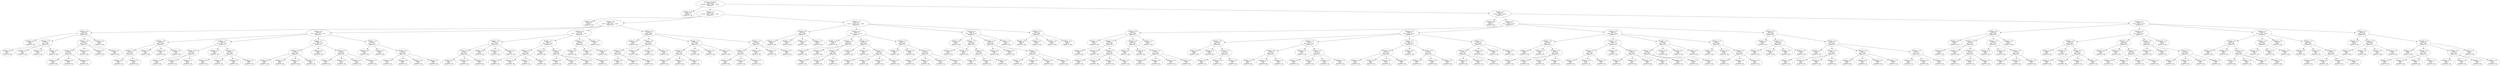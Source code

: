 digraph voting {
decisionDecisionNode67a5a19[label="Attribute: null=Infinity
Count: 1555
0.0:1084   3.0:62   2.0:63   1.0:346   
Expand On: 5"];decisionDecisionNode67a5a19 -> decisionDecisionNode4ab122a1;
decisionDecisionNode4ab122a1[label="Attribute: 5=0.0
Count: 513
0.0:513   
Expand On: null"];decisionDecisionNode67a5a19 -> decisionDecisionNode33589e56;
decisionDecisionNode33589e56[label="Attribute: 5=2.0
Count: 523
0.0:249   3.0:62   2.0:28   1.0:184   
Expand On: 3"];decisionDecisionNode33589e56 -> decisionDecisionNode7f033a6f;
decisionDecisionNode7f033a6f[label="Attribute: 3=0.0
Count: 179
0.0:179   
Expand On: null"];decisionDecisionNode33589e56 -> decisionDecisionNode2cf18e8e;
decisionDecisionNode2cf18e8e[label="Attribute: 3=2.0
Count: 172
0.0:39   3.0:34   2.0:11   1.0:88   
Expand On: 0"];decisionDecisionNode2cf18e8e -> decisionDecisionNode26c623af;
decisionDecisionNode26c623af[label="Attribute: 0=0.0
Count: 39
0.0:20   1.0:19   
Expand On: 1"];decisionDecisionNode26c623af -> decisionDecisionNode1a50ca0c;
decisionDecisionNode1a50ca0c[label="Attribute: 1=0.0
Count: 9
0.0:9   
Expand On: null"];decisionDecisionNode26c623af -> decisionDecisionNode2e00e753;
decisionDecisionNode2e00e753[label="Attribute: 1=3.0
Count: 9
0.0:1   1.0:8   
Expand On: 2"];decisionDecisionNode2e00e753 -> decisionDecisionNode3d5311bd;
decisionDecisionNode3d5311bd[label="Attribute: 2=0.0
Count: 1
0.0:1   
Expand On: null"];decisionDecisionNode2e00e753 -> decisionDecisionNode18b1aebf;
decisionDecisionNode18b1aebf[label="Attribute: 2=3.0
Count: 2
1.0:2   
Expand On: null"];decisionDecisionNode2e00e753 -> decisionDecisionNode39478a43;
decisionDecisionNode39478a43[label="Attribute: 2=2.0
Count: 3
1.0:3   
Expand On: null"];decisionDecisionNode2e00e753 -> decisionDecisionNode7c65216;
decisionDecisionNode7c65216[label="Attribute: 2=1.0
Count: 3
1.0:3   
Expand On: null"];decisionDecisionNode26c623af -> decisionDecisionNode6d372656;
decisionDecisionNode6d372656[label="Attribute: 1=2.0
Count: 12
0.0:1   1.0:11   
Expand On: 2"];decisionDecisionNode6d372656 -> decisionDecisionNode3fb6101e;
decisionDecisionNode3fb6101e[label="Attribute: 2=0.0
Count: 3
0.0:1   1.0:2   
Expand On: 4"];decisionDecisionNode3fb6101e -> decisionDecisionNode49dc423f;
decisionDecisionNode49dc423f[label="Attribute: 4=0.0
Count: 1
0.0:1   
Expand On: null"];decisionDecisionNode3fb6101e -> decisionDecisionNode1b815bfb;
decisionDecisionNode1b815bfb[label="Attribute: 4=2.0
Count: 1
1.0:1   
Expand On: null"];decisionDecisionNode3fb6101e -> decisionDecisionNode49bdc9d8;
decisionDecisionNode49bdc9d8[label="Attribute: 4=1.0
Count: 1
1.0:1   
Expand On: null"];decisionDecisionNode6d372656 -> decisionDecisionNode4b0ea9ba;
decisionDecisionNode4b0ea9ba[label="Attribute: 2=3.0
Count: 3
1.0:3   
Expand On: null"];decisionDecisionNode6d372656 -> decisionDecisionNode2fa918d5;
decisionDecisionNode2fa918d5[label="Attribute: 2=2.0
Count: 3
1.0:3   
Expand On: null"];decisionDecisionNode6d372656 -> decisionDecisionNode69d6065;
decisionDecisionNode69d6065[label="Attribute: 2=1.0
Count: 3
1.0:3   
Expand On: null"];decisionDecisionNode26c623af -> decisionDecisionNode46238a47;
decisionDecisionNode46238a47[label="Attribute: 1=1.0
Count: 9
0.0:9   
Expand On: null"];decisionDecisionNode2cf18e8e -> decisionDecisionNode474b5f4a;
decisionDecisionNode474b5f4a[label="Attribute: 0=3.0
Count: 45
0.0:3   3.0:21   2.0:7   1.0:14   
Expand On: 1"];decisionDecisionNode474b5f4a -> decisionDecisionNode255d17d7;
decisionDecisionNode255d17d7[label="Attribute: 1=0.0
Count: 11
0.0:1   1.0:10   
Expand On: 2"];decisionDecisionNode255d17d7 -> decisionDecisionNode2c8376b;
decisionDecisionNode2c8376b[label="Attribute: 2=0.0
Count: 2
0.0:1   1.0:1   
Expand On: 4"];decisionDecisionNode2c8376b -> decisionDecisionNode26ae533a;
decisionDecisionNode26ae533a[label="Attribute: 4=0.0
Count: 1
0.0:1   
Expand On: null"];decisionDecisionNode2c8376b -> decisionDecisionNode7eda18ac;
decisionDecisionNode7eda18ac[label="Attribute: 4=1.0
Count: 1
1.0:1   
Expand On: null"];decisionDecisionNode255d17d7 -> decisionDecisionNode208a0544;
decisionDecisionNode208a0544[label="Attribute: 2=3.0
Count: 3
1.0:3   
Expand On: null"];decisionDecisionNode255d17d7 -> decisionDecisionNode455fc40c;
decisionDecisionNode455fc40c[label="Attribute: 2=2.0
Count: 3
1.0:3   
Expand On: null"];decisionDecisionNode255d17d7 -> decisionDecisionNode12401369;
decisionDecisionNode12401369[label="Attribute: 2=1.0
Count: 3
1.0:3   
Expand On: null"];decisionDecisionNode474b5f4a -> decisionDecisionNode2cba5bdb;
decisionDecisionNode2cba5bdb[label="Attribute: 1=3.0
Count: 11
0.0:1   3.0:7   2.0:3   
Expand On: 4"];decisionDecisionNode2cba5bdb -> decisionDecisionNode7ee49dcd;
decisionDecisionNode7ee49dcd[label="Attribute: 4=0.0
Count: 3
0.0:1   2.0:2   
Expand On: 2"];decisionDecisionNode7ee49dcd -> decisionDecisionNode53343ed0;
decisionDecisionNode53343ed0[label="Attribute: 2=0.0
Count: 1
0.0:1   
Expand On: null"];decisionDecisionNode7ee49dcd -> decisionDecisionNodeb07f45d;
decisionDecisionNodeb07f45d[label="Attribute: 2=3.0
Count: 1
2.0:1   
Expand On: null"];decisionDecisionNode7ee49dcd -> decisionDecisionNode373c0b53;
decisionDecisionNode373c0b53[label="Attribute: 2=1.0
Count: 1
2.0:1   
Expand On: null"];decisionDecisionNode2cba5bdb -> decisionDecisionNode470b9279;
decisionDecisionNode470b9279[label="Attribute: 4=2.0
Count: 4
3.0:4   
Expand On: null"];decisionDecisionNode2cba5bdb -> decisionDecisionNode48bd6a5f;
decisionDecisionNode48bd6a5f[label="Attribute: 4=1.0
Count: 4
3.0:3   2.0:1   
Expand On: 2"];decisionDecisionNode48bd6a5f -> decisionDecisionNodeb92a848;
decisionDecisionNodeb92a848[label="Attribute: 2=0.0
Count: 1
2.0:1   
Expand On: null"];decisionDecisionNode48bd6a5f -> decisionDecisionNode496614e7;
decisionDecisionNode496614e7[label="Attribute: 2=3.0
Count: 1
3.0:1   
Expand On: null"];decisionDecisionNode48bd6a5f -> decisionDecisionNode4ce66f56;
decisionDecisionNode4ce66f56[label="Attribute: 2=2.0
Count: 1
3.0:1   
Expand On: null"];decisionDecisionNode48bd6a5f -> decisionDecisionNode2c979e8b;
decisionDecisionNode2c979e8b[label="Attribute: 2=1.0
Count: 1
3.0:1   
Expand On: null"];decisionDecisionNode474b5f4a -> decisionDecisionNode1629ce8c;
decisionDecisionNode1629ce8c[label="Attribute: 1=2.0
Count: 12
0.0:1   3.0:7   2.0:4   
Expand On: 4"];decisionDecisionNode1629ce8c -> decisionDecisionNode12b754b2;
decisionDecisionNode12b754b2[label="Attribute: 4=0.0
Count: 4
0.0:1   2.0:3   
Expand On: 2"];decisionDecisionNode12b754b2 -> decisionDecisionNode42197bb7;
decisionDecisionNode42197bb7[label="Attribute: 2=0.0
Count: 1
0.0:1   
Expand On: null"];decisionDecisionNode12b754b2 -> decisionDecisionNode17094d48;
decisionDecisionNode17094d48[label="Attribute: 2=3.0
Count: 1
2.0:1   
Expand On: null"];decisionDecisionNode12b754b2 -> decisionDecisionNode63b0bdc8;
decisionDecisionNode63b0bdc8[label="Attribute: 2=2.0
Count: 1
2.0:1   
Expand On: null"];decisionDecisionNode12b754b2 -> decisionDecisionNode687bc899;
decisionDecisionNode687bc899[label="Attribute: 2=1.0
Count: 1
2.0:1   
Expand On: null"];decisionDecisionNode1629ce8c -> decisionDecisionNode16aeea66;
decisionDecisionNode16aeea66[label="Attribute: 4=2.0
Count: 4
3.0:4   
Expand On: null"];decisionDecisionNode1629ce8c -> decisionDecisionNode359eda2c;
decisionDecisionNode359eda2c[label="Attribute: 4=1.0
Count: 4
3.0:3   2.0:1   
Expand On: 2"];decisionDecisionNode359eda2c -> decisionDecisionNode50059a34;
decisionDecisionNode50059a34[label="Attribute: 2=0.0
Count: 1
2.0:1   
Expand On: null"];decisionDecisionNode359eda2c -> decisionDecisionNode1fcef4f7;
decisionDecisionNode1fcef4f7[label="Attribute: 2=3.0
Count: 1
3.0:1   
Expand On: null"];decisionDecisionNode359eda2c -> decisionDecisionNode4c349471;
decisionDecisionNode4c349471[label="Attribute: 2=2.0
Count: 1
3.0:1   
Expand On: null"];decisionDecisionNode359eda2c -> decisionDecisionNodeffdadcd;
decisionDecisionNodeffdadcd[label="Attribute: 2=1.0
Count: 1
3.0:1   
Expand On: null"];decisionDecisionNode474b5f4a -> decisionDecisionNode579d75ee;
decisionDecisionNode579d75ee[label="Attribute: 1=1.0
Count: 11
3.0:7   1.0:4   
Expand On: 4"];decisionDecisionNode579d75ee -> decisionDecisionNode22a98932;
decisionDecisionNode22a98932[label="Attribute: 4=0.0
Count: 3
1.0:3   
Expand On: null"];decisionDecisionNode579d75ee -> decisionDecisionNode286e4365;
decisionDecisionNode286e4365[label="Attribute: 4=2.0
Count: 4
3.0:4   
Expand On: null"];decisionDecisionNode579d75ee -> decisionDecisionNode5f0ab09f;
decisionDecisionNode5f0ab09f[label="Attribute: 4=1.0
Count: 4
3.0:3   1.0:1   
Expand On: 2"];decisionDecisionNode5f0ab09f -> decisionDecisionNode36d1c778;
decisionDecisionNode36d1c778[label="Attribute: 2=0.0
Count: 1
1.0:1   
Expand On: null"];decisionDecisionNode5f0ab09f -> decisionDecisionNode67eb366;
decisionDecisionNode67eb366[label="Attribute: 2=3.0
Count: 1
3.0:1   
Expand On: null"];decisionDecisionNode5f0ab09f -> decisionDecisionNode6833f0de;
decisionDecisionNode6833f0de[label="Attribute: 2=2.0
Count: 1
3.0:1   
Expand On: null"];decisionDecisionNode5f0ab09f -> decisionDecisionNode2a0ab444;
decisionDecisionNode2a0ab444[label="Attribute: 2=1.0
Count: 1
3.0:1   
Expand On: null"];decisionDecisionNode2cf18e8e -> decisionDecisionNode24c0f1ec;
decisionDecisionNode24c0f1ec[label="Attribute: 0=2.0
Count: 44
0.0:2   3.0:13   2.0:4   1.0:25   
Expand On: 1"];decisionDecisionNode24c0f1ec -> decisionDecisionNode774acfcd;
decisionDecisionNode774acfcd[label="Attribute: 1=0.0
Count: 12
0.0:1   1.0:11   
Expand On: 2"];decisionDecisionNode774acfcd -> decisionDecisionNode5090d8ea;
decisionDecisionNode5090d8ea[label="Attribute: 2=0.0
Count: 3
0.0:1   1.0:2   
Expand On: 4"];decisionDecisionNode5090d8ea -> decisionDecisionNode559113f8;
decisionDecisionNode559113f8[label="Attribute: 4=0.0
Count: 1
0.0:1   
Expand On: null"];decisionDecisionNode5090d8ea -> decisionDecisionNode27b62aab;
decisionDecisionNode27b62aab[label="Attribute: 4=2.0
Count: 1
1.0:1   
Expand On: null"];decisionDecisionNode5090d8ea -> decisionDecisionNode28ab54eb;
decisionDecisionNode28ab54eb[label="Attribute: 4=1.0
Count: 1
1.0:1   
Expand On: null"];decisionDecisionNode774acfcd -> decisionDecisionNode8542529;
decisionDecisionNode8542529[label="Attribute: 2=3.0
Count: 3
1.0:3   
Expand On: null"];decisionDecisionNode774acfcd -> decisionDecisionNode4c53ab04;
decisionDecisionNode4c53ab04[label="Attribute: 2=2.0
Count: 3
1.0:3   
Expand On: null"];decisionDecisionNode774acfcd -> decisionDecisionNode900bac2;
decisionDecisionNode900bac2[label="Attribute: 2=1.0
Count: 3
1.0:3   
Expand On: null"];decisionDecisionNode24c0f1ec -> decisionDecisionNodeee51b2c;
decisionDecisionNodeee51b2c[label="Attribute: 1=3.0
Count: 12
0.0:1   3.0:7   2.0:4   
Expand On: 4"];decisionDecisionNodeee51b2c -> decisionDecisionNode635aed57;
decisionDecisionNode635aed57[label="Attribute: 4=0.0
Count: 4
0.0:1   2.0:3   
Expand On: 2"];decisionDecisionNode635aed57 -> decisionDecisionNode66941db6;
decisionDecisionNode66941db6[label="Attribute: 2=0.0
Count: 1
0.0:1   
Expand On: null"];decisionDecisionNode635aed57 -> decisionDecisionNode62acc57;
decisionDecisionNode62acc57[label="Attribute: 2=3.0
Count: 1
2.0:1   
Expand On: null"];decisionDecisionNode635aed57 -> decisionDecisionNode63cd66ea;
decisionDecisionNode63cd66ea[label="Attribute: 2=2.0
Count: 1
2.0:1   
Expand On: null"];decisionDecisionNode635aed57 -> decisionDecisionNode421fbfd6;
decisionDecisionNode421fbfd6[label="Attribute: 2=1.0
Count: 1
2.0:1   
Expand On: null"];decisionDecisionNodeee51b2c -> decisionDecisionNode326b9c84;
decisionDecisionNode326b9c84[label="Attribute: 4=2.0
Count: 4
3.0:4   
Expand On: null"];decisionDecisionNodeee51b2c -> decisionDecisionNode36f0b7f8;
decisionDecisionNode36f0b7f8[label="Attribute: 4=1.0
Count: 4
3.0:3   2.0:1   
Expand On: 2"];decisionDecisionNode36f0b7f8 -> decisionDecisionNode75be16f5;
decisionDecisionNode75be16f5[label="Attribute: 2=0.0
Count: 1
2.0:1   
Expand On: null"];decisionDecisionNode36f0b7f8 -> decisionDecisionNode12d56b37;
decisionDecisionNode12d56b37[label="Attribute: 2=3.0
Count: 1
3.0:1   
Expand On: null"];decisionDecisionNode36f0b7f8 -> decisionDecisionNode7971f189;
decisionDecisionNode7971f189[label="Attribute: 2=2.0
Count: 1
3.0:1   
Expand On: null"];decisionDecisionNode36f0b7f8 -> decisionDecisionNode27a897a9;
decisionDecisionNode27a897a9[label="Attribute: 2=1.0
Count: 1
3.0:1   
Expand On: null"];decisionDecisionNode24c0f1ec -> decisionDecisionNode2d7cec96;
decisionDecisionNode2d7cec96[label="Attribute: 1=2.0
Count: 9
3.0:6   1.0:3   
Expand On: 4"];decisionDecisionNode2d7cec96 -> decisionDecisionNode6490832e;
decisionDecisionNode6490832e[label="Attribute: 4=0.0
Count: 3
1.0:3   
Expand On: null"];decisionDecisionNode2d7cec96 -> decisionDecisionNode4b947496;
decisionDecisionNode4b947496[label="Attribute: 4=2.0
Count: 3
3.0:3   
Expand On: null"];decisionDecisionNode2d7cec96 -> decisionDecisionNode7f724a9d;
decisionDecisionNode7f724a9d[label="Attribute: 4=1.0
Count: 3
3.0:3   
Expand On: null"];decisionDecisionNode24c0f1ec -> decisionDecisionNode2880cac9;
decisionDecisionNode2880cac9[label="Attribute: 1=1.0
Count: 11
1.0:11   
Expand On: null"];decisionDecisionNode2cf18e8e -> decisionDecisionNode1f8166e5;
decisionDecisionNode1f8166e5[label="Attribute: 0=1.0
Count: 44
0.0:14   1.0:30   
Expand On: 1"];decisionDecisionNode1f8166e5 -> decisionDecisionNode688a548b;
decisionDecisionNode688a548b[label="Attribute: 1=0.0
Count: 11
0.0:11   
Expand On: null"];decisionDecisionNode1f8166e5 -> decisionDecisionNode51b4a74b;
decisionDecisionNode51b4a74b[label="Attribute: 1=3.0
Count: 12
0.0:1   1.0:11   
Expand On: 2"];decisionDecisionNode51b4a74b -> decisionDecisionNode2b5356d5;
decisionDecisionNode2b5356d5[label="Attribute: 2=0.0
Count: 3
0.0:1   1.0:2   
Expand On: 4"];decisionDecisionNode2b5356d5 -> decisionDecisionNode6c69d02b;
decisionDecisionNode6c69d02b[label="Attribute: 4=0.0
Count: 1
0.0:1   
Expand On: null"];decisionDecisionNode2b5356d5 -> decisionDecisionNode16e1eea8;
decisionDecisionNode16e1eea8[label="Attribute: 4=2.0
Count: 1
1.0:1   
Expand On: null"];decisionDecisionNode2b5356d5 -> decisionDecisionNode4afb6354;
decisionDecisionNode4afb6354[label="Attribute: 4=1.0
Count: 1
1.0:1   
Expand On: null"];decisionDecisionNode51b4a74b -> decisionDecisionNode3e364641;
decisionDecisionNode3e364641[label="Attribute: 2=3.0
Count: 3
1.0:3   
Expand On: null"];decisionDecisionNode51b4a74b -> decisionDecisionNode5d3e754f;
decisionDecisionNode5d3e754f[label="Attribute: 2=2.0
Count: 3
1.0:3   
Expand On: null"];decisionDecisionNode51b4a74b -> decisionDecisionNode2f87c55c;
decisionDecisionNode2f87c55c[label="Attribute: 2=1.0
Count: 3
1.0:3   
Expand On: null"];decisionDecisionNode1f8166e5 -> decisionDecisionNode7aae3364;
decisionDecisionNode7aae3364[label="Attribute: 1=2.0
Count: 10
0.0:1   1.0:9   
Expand On: 2"];decisionDecisionNode7aae3364 -> decisionDecisionNode42b02928;
decisionDecisionNode42b02928[label="Attribute: 2=0.0
Count: 3
0.0:1   1.0:2   
Expand On: 4"];decisionDecisionNode42b02928 -> decisionDecisionNode3b5e234c;
decisionDecisionNode3b5e234c[label="Attribute: 4=0.0
Count: 1
0.0:1   
Expand On: null"];decisionDecisionNode42b02928 -> decisionDecisionNode215f7107;
decisionDecisionNode215f7107[label="Attribute: 4=2.0
Count: 1
1.0:1   
Expand On: null"];decisionDecisionNode42b02928 -> decisionDecisionNodef593af;
decisionDecisionNodef593af[label="Attribute: 4=1.0
Count: 1
1.0:1   
Expand On: null"];decisionDecisionNode7aae3364 -> decisionDecisionNode7ab2c6a6;
decisionDecisionNode7ab2c6a6[label="Attribute: 2=3.0
Count: 2
1.0:2   
Expand On: null"];decisionDecisionNode7aae3364 -> decisionDecisionNode6f0ffb38;
decisionDecisionNode6f0ffb38[label="Attribute: 2=2.0
Count: 2
1.0:2   
Expand On: null"];decisionDecisionNode7aae3364 -> decisionDecisionNode236527f;
decisionDecisionNode236527f[label="Attribute: 2=1.0
Count: 3
1.0:3   
Expand On: null"];decisionDecisionNode1f8166e5 -> decisionDecisionNode3c6210fb;
decisionDecisionNode3c6210fb[label="Attribute: 1=1.0
Count: 11
0.0:1   1.0:10   
Expand On: 2"];decisionDecisionNode3c6210fb -> decisionDecisionNode4a48edb5;
decisionDecisionNode4a48edb5[label="Attribute: 2=0.0
Count: 3
0.0:1   1.0:2   
Expand On: 4"];decisionDecisionNode4a48edb5 -> decisionDecisionNode79ee2c2c;
decisionDecisionNode79ee2c2c[label="Attribute: 4=0.0
Count: 1
0.0:1   
Expand On: null"];decisionDecisionNode4a48edb5 -> decisionDecisionNode3963b3e;
decisionDecisionNode3963b3e[label="Attribute: 4=2.0
Count: 1
1.0:1   
Expand On: null"];decisionDecisionNode4a48edb5 -> decisionDecisionNode7c0b6548;
decisionDecisionNode7c0b6548[label="Attribute: 4=1.0
Count: 1
1.0:1   
Expand On: null"];decisionDecisionNode3c6210fb -> decisionDecisionNode50269997;
decisionDecisionNode50269997[label="Attribute: 2=3.0
Count: 3
1.0:3   
Expand On: null"];decisionDecisionNode3c6210fb -> decisionDecisionNode162db19d;
decisionDecisionNode162db19d[label="Attribute: 2=2.0
Count: 2
1.0:2   
Expand On: null"];decisionDecisionNode3c6210fb -> decisionDecisionNode11e7c5cb;
decisionDecisionNode11e7c5cb[label="Attribute: 2=1.0
Count: 3
1.0:3   
Expand On: null"];decisionDecisionNode33589e56 -> decisionDecisionNode76a9b9c;
decisionDecisionNode76a9b9c[label="Attribute: 3=1.0
Count: 172
0.0:31   3.0:28   2.0:17   1.0:96   
Expand On: 0"];decisionDecisionNode76a9b9c -> decisionDecisionNode680e2291;
decisionDecisionNode680e2291[label="Attribute: 0=0.0
Count: 41
0.0:21   1.0:20   
Expand On: 1"];decisionDecisionNode680e2291 -> decisionDecisionNode77ff92f5;
decisionDecisionNode77ff92f5[label="Attribute: 1=0.0
Count: 10
0.0:10   
Expand On: null"];decisionDecisionNode680e2291 -> decisionDecisionNode2c09505f;
decisionDecisionNode2c09505f[label="Attribute: 1=3.0
Count: 11
1.0:11   
Expand On: null"];decisionDecisionNode680e2291 -> decisionDecisionNode177ba38f;
decisionDecisionNode177ba38f[label="Attribute: 1=2.0
Count: 9
1.0:9   
Expand On: null"];decisionDecisionNode680e2291 -> decisionDecisionNode362f0d54;
decisionDecisionNode362f0d54[label="Attribute: 1=1.0
Count: 11
0.0:11   
Expand On: null"];decisionDecisionNode76a9b9c -> decisionDecisionNode4b142196;
decisionDecisionNode4b142196[label="Attribute: 0=3.0
Count: 43
3.0:17   2.0:11   1.0:15   
Expand On: 1"];decisionDecisionNode4b142196 -> decisionDecisionNode16a9255c;
decisionDecisionNode16a9255c[label="Attribute: 1=0.0
Count: 10
1.0:10   
Expand On: null"];decisionDecisionNode4b142196 -> decisionDecisionNode3ad3c6a3;
decisionDecisionNode3ad3c6a3[label="Attribute: 1=3.0
Count: 11
3.0:6   2.0:5   
Expand On: 4"];decisionDecisionNode3ad3c6a3 -> decisionDecisionNode25961581;
decisionDecisionNode25961581[label="Attribute: 4=0.0
Count: 4
2.0:4   
Expand On: null"];decisionDecisionNode3ad3c6a3 -> decisionDecisionNode205ddb6e;
decisionDecisionNode205ddb6e[label="Attribute: 4=2.0
Count: 4
3.0:4   
Expand On: null"];decisionDecisionNode3ad3c6a3 -> decisionDecisionNode71f1235b;
decisionDecisionNode71f1235b[label="Attribute: 4=1.0
Count: 3
3.0:2   2.0:1   
Expand On: 2"];decisionDecisionNode71f1235b -> decisionDecisionNodee4865ce;
decisionDecisionNodee4865ce[label="Attribute: 2=0.0
Count: 1
2.0:1   
Expand On: null"];decisionDecisionNode71f1235b -> decisionDecisionNode3313beb5;
decisionDecisionNode3313beb5[label="Attribute: 2=3.0
Count: 1
3.0:1   
Expand On: null"];decisionDecisionNode71f1235b -> decisionDecisionNode554d7745;
decisionDecisionNode554d7745[label="Attribute: 2=2.0
Count: 1
3.0:1   
Expand On: null"];decisionDecisionNode4b142196 -> decisionDecisionNode50d17ec3;
decisionDecisionNode50d17ec3[label="Attribute: 1=2.0
Count: 11
3.0:5   2.0:6   
Expand On: 4"];decisionDecisionNode50d17ec3 -> decisionDecisionNode69d95da8;
decisionDecisionNode69d95da8[label="Attribute: 4=0.0
Count: 4
2.0:4   
Expand On: null"];decisionDecisionNode50d17ec3 -> decisionDecisionNode3d93f6e2;
decisionDecisionNode3d93f6e2[label="Attribute: 4=2.0
Count: 3
3.0:3   
Expand On: null"];decisionDecisionNode50d17ec3 -> decisionDecisionNode3d358f03;
decisionDecisionNode3d358f03[label="Attribute: 4=1.0
Count: 4
3.0:2   2.0:2   
Expand On: 2"];decisionDecisionNode3d358f03 -> decisionDecisionNode7402d5a;
decisionDecisionNode7402d5a[label="Attribute: 2=0.0
Count: 1
2.0:1   
Expand On: null"];decisionDecisionNode3d358f03 -> decisionDecisionNode661736e;
decisionDecisionNode661736e[label="Attribute: 2=3.0
Count: 1
3.0:1   
Expand On: null"];decisionDecisionNode3d358f03 -> decisionDecisionNode67e13e07;
decisionDecisionNode67e13e07[label="Attribute: 2=2.0
Count: 1
3.0:1   
Expand On: null"];decisionDecisionNode3d358f03 -> decisionDecisionNode74af72d8;
decisionDecisionNode74af72d8[label="Attribute: 2=1.0
Count: 1
2.0:1   
Expand On: null"];decisionDecisionNode4b142196 -> decisionDecisionNode2a9cfec1;
decisionDecisionNode2a9cfec1[label="Attribute: 1=1.0
Count: 11
3.0:6   1.0:5   
Expand On: 4"];decisionDecisionNode2a9cfec1 -> decisionDecisionNode291946c2;
decisionDecisionNode291946c2[label="Attribute: 4=0.0
Count: 3
1.0:3   
Expand On: null"];decisionDecisionNode2a9cfec1 -> decisionDecisionNode3a747fa2;
decisionDecisionNode3a747fa2[label="Attribute: 4=2.0
Count: 4
3.0:4   
Expand On: null"];decisionDecisionNode2a9cfec1 -> decisionDecisionNode366782a9;
decisionDecisionNode366782a9[label="Attribute: 4=1.0
Count: 4
3.0:2   1.0:2   
Expand On: 2"];decisionDecisionNode366782a9 -> decisionDecisionNode45b34126;
decisionDecisionNode45b34126[label="Attribute: 2=0.0
Count: 1
1.0:1   
Expand On: null"];decisionDecisionNode366782a9 -> decisionDecisionNode7b7a4989;
decisionDecisionNode7b7a4989[label="Attribute: 2=3.0
Count: 1
3.0:1   
Expand On: null"];decisionDecisionNode366782a9 -> decisionDecisionNode197200b4;
decisionDecisionNode197200b4[label="Attribute: 2=2.0
Count: 1
3.0:1   
Expand On: null"];decisionDecisionNode366782a9 -> decisionDecisionNodeb8c3679;
decisionDecisionNodeb8c3679[label="Attribute: 2=1.0
Count: 1
1.0:1   
Expand On: null"];decisionDecisionNode76a9b9c -> decisionDecisionNode224c47db;
decisionDecisionNode224c47db[label="Attribute: 0=2.0
Count: 46
3.0:11   2.0:6   1.0:29   
Expand On: 1"];decisionDecisionNode224c47db -> decisionDecisionNode3e018c74;
decisionDecisionNode3e018c74[label="Attribute: 1=0.0
Count: 12
1.0:12   
Expand On: null"];decisionDecisionNode224c47db -> decisionDecisionNode57ac3379;
decisionDecisionNode57ac3379[label="Attribute: 1=3.0
Count: 11
3.0:5   2.0:6   
Expand On: 4"];decisionDecisionNode57ac3379 -> decisionDecisionNode6a6779e6;
decisionDecisionNode6a6779e6[label="Attribute: 4=0.0
Count: 4
2.0:4   
Expand On: null"];decisionDecisionNode57ac3379 -> decisionDecisionNode2f74219d;
decisionDecisionNode2f74219d[label="Attribute: 4=2.0
Count: 4
3.0:4   
Expand On: null"];decisionDecisionNode57ac3379 -> decisionDecisionNode714ae2c1;
decisionDecisionNode714ae2c1[label="Attribute: 4=1.0
Count: 3
3.0:1   2.0:2   
Expand On: 2"];decisionDecisionNode714ae2c1 -> decisionDecisionNode6b6d2702;
decisionDecisionNode6b6d2702[label="Attribute: 2=0.0
Count: 1
2.0:1   
Expand On: null"];decisionDecisionNode714ae2c1 -> decisionDecisionNode4b1c2b67;
decisionDecisionNode4b1c2b67[label="Attribute: 2=3.0
Count: 1
3.0:1   
Expand On: null"];decisionDecisionNode714ae2c1 -> decisionDecisionNode26659db7;
decisionDecisionNode26659db7[label="Attribute: 2=1.0
Count: 1
2.0:1   
Expand On: null"];decisionDecisionNode224c47db -> decisionDecisionNode59556d12;
decisionDecisionNode59556d12[label="Attribute: 1=2.0
Count: 12
3.0:6   1.0:6   
Expand On: 4"];decisionDecisionNode59556d12 -> decisionDecisionNode776be68f;
decisionDecisionNode776be68f[label="Attribute: 4=0.0
Count: 4
1.0:4   
Expand On: null"];decisionDecisionNode59556d12 -> decisionDecisionNode4cedf389;
decisionDecisionNode4cedf389[label="Attribute: 4=2.0
Count: 4
3.0:4   
Expand On: null"];decisionDecisionNode59556d12 -> decisionDecisionNode1a0fced4;
decisionDecisionNode1a0fced4[label="Attribute: 4=1.0
Count: 4
3.0:2   1.0:2   
Expand On: 2"];decisionDecisionNode1a0fced4 -> decisionDecisionNode3d3cdaa;
decisionDecisionNode3d3cdaa[label="Attribute: 2=0.0
Count: 1
1.0:1   
Expand On: null"];decisionDecisionNode1a0fced4 -> decisionDecisionNode466355dc;
decisionDecisionNode466355dc[label="Attribute: 2=3.0
Count: 1
3.0:1   
Expand On: null"];decisionDecisionNode1a0fced4 -> decisionDecisionNode239a029e;
decisionDecisionNode239a029e[label="Attribute: 2=2.0
Count: 1
3.0:1   
Expand On: null"];decisionDecisionNode1a0fced4 -> decisionDecisionNode5421e554;
decisionDecisionNode5421e554[label="Attribute: 2=1.0
Count: 1
1.0:1   
Expand On: null"];decisionDecisionNode224c47db -> decisionDecisionNode7d5718f2;
decisionDecisionNode7d5718f2[label="Attribute: 1=1.0
Count: 11
1.0:11   
Expand On: null"];decisionDecisionNode76a9b9c -> decisionDecisionNode6126f827;
decisionDecisionNode6126f827[label="Attribute: 0=1.0
Count: 42
0.0:10   1.0:32   
Expand On: 1"];decisionDecisionNode6126f827 -> decisionDecisionNode456dfa45;
decisionDecisionNode456dfa45[label="Attribute: 1=0.0
Count: 10
0.0:10   
Expand On: null"];decisionDecisionNode6126f827 -> decisionDecisionNode3749eb9f;
decisionDecisionNode3749eb9f[label="Attribute: 1=3.0
Count: 11
1.0:11   
Expand On: null"];decisionDecisionNode6126f827 -> decisionDecisionNode560c3014;
decisionDecisionNode560c3014[label="Attribute: 1=2.0
Count: 11
1.0:11   
Expand On: null"];decisionDecisionNode6126f827 -> decisionDecisionNode3a289d2e;
decisionDecisionNode3a289d2e[label="Attribute: 1=1.0
Count: 10
1.0:10   
Expand On: null"];decisionDecisionNode67a5a19 -> decisionDecisionNode406754d6;
decisionDecisionNode406754d6[label="Attribute: 5=1.0
Count: 519
0.0:322   2.0:35   1.0:162   
Expand On: 3"];decisionDecisionNode406754d6 -> decisionDecisionNode3ff2cea2;
decisionDecisionNode3ff2cea2[label="Attribute: 3=0.0
Count: 175
0.0:175   
Expand On: null"];decisionDecisionNode406754d6 -> decisionDecisionNode5ddc0e7a;
decisionDecisionNode5ddc0e7a[label="Attribute: 3=2.0
Count: 170
0.0:71   2.0:20   1.0:79   
Expand On: 0"];decisionDecisionNode5ddc0e7a -> decisionDecisionNode1a3a9bba;
decisionDecisionNode1a3a9bba[label="Attribute: 0=0.0
Count: 45
0.0:32   1.0:13   
Expand On: 1"];decisionDecisionNode1a3a9bba -> decisionDecisionNode7dc5ddc9;
decisionDecisionNode7dc5ddc9[label="Attribute: 1=0.0
Count: 11
0.0:11   
Expand On: null"];decisionDecisionNode1a3a9bba -> decisionDecisionNode4963f7a1;
decisionDecisionNode4963f7a1[label="Attribute: 1=3.0
Count: 11
0.0:5   1.0:6   
Expand On: 4"];decisionDecisionNode4963f7a1 -> decisionDecisionNode421690ab;
decisionDecisionNode421690ab[label="Attribute: 4=0.0
Count: 4
0.0:4   
Expand On: null"];decisionDecisionNode4963f7a1 -> decisionDecisionNode5773ec72;
decisionDecisionNode5773ec72[label="Attribute: 4=2.0
Count: 3
1.0:3   
Expand On: null"];decisionDecisionNode4963f7a1 -> decisionDecisionNode7ba85d38;
decisionDecisionNode7ba85d38[label="Attribute: 4=1.0
Count: 4
0.0:1   1.0:3   
Expand On: 2"];decisionDecisionNode7ba85d38 -> decisionDecisionNode6a8046f4;
decisionDecisionNode6a8046f4[label="Attribute: 2=0.0
Count: 1
0.0:1   
Expand On: null"];decisionDecisionNode7ba85d38 -> decisionDecisionNodebb273cc;
decisionDecisionNodebb273cc[label="Attribute: 2=3.0
Count: 1
1.0:1   
Expand On: null"];decisionDecisionNode7ba85d38 -> decisionDecisionNode70d05c13;
decisionDecisionNode70d05c13[label="Attribute: 2=2.0
Count: 1
1.0:1   
Expand On: null"];decisionDecisionNode7ba85d38 -> decisionDecisionNode7f4d1d41;
decisionDecisionNode7f4d1d41[label="Attribute: 2=1.0
Count: 1
1.0:1   
Expand On: null"];decisionDecisionNode1a3a9bba -> decisionDecisionNode1fbbd7b2;
decisionDecisionNode1fbbd7b2[label="Attribute: 1=2.0
Count: 12
0.0:5   1.0:7   
Expand On: 4"];decisionDecisionNode1fbbd7b2 -> decisionDecisionNode654df764;
decisionDecisionNode654df764[label="Attribute: 4=0.0
Count: 4
0.0:4   
Expand On: null"];decisionDecisionNode1fbbd7b2 -> decisionDecisionNode61acfa31;
decisionDecisionNode61acfa31[label="Attribute: 4=2.0
Count: 4
1.0:4   
Expand On: null"];decisionDecisionNode1fbbd7b2 -> decisionDecisionNode235dd910;
decisionDecisionNode235dd910[label="Attribute: 4=1.0
Count: 4
0.0:1   1.0:3   
Expand On: 2"];decisionDecisionNode235dd910 -> decisionDecisionNode6655bb93;
decisionDecisionNode6655bb93[label="Attribute: 2=0.0
Count: 1
0.0:1   
Expand On: null"];decisionDecisionNode235dd910 -> decisionDecisionNode68de462;
decisionDecisionNode68de462[label="Attribute: 2=3.0
Count: 1
1.0:1   
Expand On: null"];decisionDecisionNode235dd910 -> decisionDecisionNode4d8ce14a;
decisionDecisionNode4d8ce14a[label="Attribute: 2=2.0
Count: 1
1.0:1   
Expand On: null"];decisionDecisionNode235dd910 -> decisionDecisionNode5c1ae90c;
decisionDecisionNode5c1ae90c[label="Attribute: 2=1.0
Count: 1
1.0:1   
Expand On: null"];decisionDecisionNode1a3a9bba -> decisionDecisionNode6aba4211;
decisionDecisionNode6aba4211[label="Attribute: 1=1.0
Count: 11
0.0:11   
Expand On: null"];decisionDecisionNode5ddc0e7a -> decisionDecisionNode6a47a0d4;
decisionDecisionNode6a47a0d4[label="Attribute: 0=3.0
Count: 45
0.0:8   2.0:13   1.0:24   
Expand On: 1"];decisionDecisionNode6a47a0d4 -> decisionDecisionNode48ff4cf;
decisionDecisionNode48ff4cf[label="Attribute: 1=0.0
Count: 11
0.0:5   1.0:6   
Expand On: 4"];decisionDecisionNode48ff4cf -> decisionDecisionNode7114460;
decisionDecisionNode7114460[label="Attribute: 4=0.0
Count: 4
0.0:4   
Expand On: null"];decisionDecisionNode48ff4cf -> decisionDecisionNode7e9ffe3f;
decisionDecisionNode7e9ffe3f[label="Attribute: 4=2.0
Count: 4
1.0:4   
Expand On: null"];decisionDecisionNode48ff4cf -> decisionDecisionNode39ed1b0b;
decisionDecisionNode39ed1b0b[label="Attribute: 4=1.0
Count: 3
0.0:1   1.0:2   
Expand On: 2"];decisionDecisionNode39ed1b0b -> decisionDecisionNode7d8a8ce2;
decisionDecisionNode7d8a8ce2[label="Attribute: 2=0.0
Count: 1
0.0:1   
Expand On: null"];decisionDecisionNode39ed1b0b -> decisionDecisionNode132789d2;
decisionDecisionNode132789d2[label="Attribute: 2=3.0
Count: 1
1.0:1   
Expand On: null"];decisionDecisionNode39ed1b0b -> decisionDecisionNode8c943d1;
decisionDecisionNode8c943d1[label="Attribute: 2=1.0
Count: 1
1.0:1   
Expand On: null"];decisionDecisionNode6a47a0d4 -> decisionDecisionNode558352d8;
decisionDecisionNode558352d8[label="Attribute: 1=3.0
Count: 11
0.0:1   2.0:7   1.0:3   
Expand On: 4"];decisionDecisionNode558352d8 -> decisionDecisionNode20b40ec4;
decisionDecisionNode20b40ec4[label="Attribute: 4=0.0
Count: 3
0.0:1   1.0:2   
Expand On: 2"];decisionDecisionNode20b40ec4 -> decisionDecisionNoded3576a2;
decisionDecisionNoded3576a2[label="Attribute: 2=0.0
Count: 1
0.0:1   
Expand On: null"];decisionDecisionNode20b40ec4 -> decisionDecisionNode30ff8c74;
decisionDecisionNode30ff8c74[label="Attribute: 2=2.0
Count: 1
1.0:1   
Expand On: null"];decisionDecisionNode20b40ec4 -> decisionDecisionNode595e2ccd;
decisionDecisionNode595e2ccd[label="Attribute: 2=1.0
Count: 1
1.0:1   
Expand On: null"];decisionDecisionNode558352d8 -> decisionDecisionNode35cf7491;
decisionDecisionNode35cf7491[label="Attribute: 4=2.0
Count: 4
2.0:4   
Expand On: null"];decisionDecisionNode558352d8 -> decisionDecisionNode46edf730;
decisionDecisionNode46edf730[label="Attribute: 4=1.0
Count: 4
2.0:3   1.0:1   
Expand On: 2"];decisionDecisionNode46edf730 -> decisionDecisionNode30ff94b1;
decisionDecisionNode30ff94b1[label="Attribute: 2=0.0
Count: 1
1.0:1   
Expand On: null"];decisionDecisionNode46edf730 -> decisionDecisionNode5b7b0998;
decisionDecisionNode5b7b0998[label="Attribute: 2=3.0
Count: 1
2.0:1   
Expand On: null"];decisionDecisionNode46edf730 -> decisionDecisionNode6ab30913;
decisionDecisionNode6ab30913[label="Attribute: 2=2.0
Count: 1
2.0:1   
Expand On: null"];decisionDecisionNode46edf730 -> decisionDecisionNode1018f51f;
decisionDecisionNode1018f51f[label="Attribute: 2=1.0
Count: 1
2.0:1   
Expand On: null"];decisionDecisionNode6a47a0d4 -> decisionDecisionNode5684ce7a;
decisionDecisionNode5684ce7a[label="Attribute: 1=2.0
Count: 11
0.0:1   2.0:6   1.0:4   
Expand On: 4"];decisionDecisionNode5684ce7a -> decisionDecisionNode290fd7f6;
decisionDecisionNode290fd7f6[label="Attribute: 4=0.0
Count: 4
0.0:1   1.0:3   
Expand On: 2"];decisionDecisionNode290fd7f6 -> decisionDecisionNode4f2b6c89;
decisionDecisionNode4f2b6c89[label="Attribute: 2=0.0
Count: 1
0.0:1   
Expand On: null"];decisionDecisionNode290fd7f6 -> decisionDecisionNode2be2befa;
decisionDecisionNode2be2befa[label="Attribute: 2=3.0
Count: 1
1.0:1   
Expand On: null"];decisionDecisionNode290fd7f6 -> decisionDecisionNode33682598;
decisionDecisionNode33682598[label="Attribute: 2=2.0
Count: 1
1.0:1   
Expand On: null"];decisionDecisionNode290fd7f6 -> decisionDecisionNode7a7c3885;
decisionDecisionNode7a7c3885[label="Attribute: 2=1.0
Count: 1
1.0:1   
Expand On: null"];decisionDecisionNode5684ce7a -> decisionDecisionNode7162e295;
decisionDecisionNode7162e295[label="Attribute: 4=2.0
Count: 4
2.0:4   
Expand On: null"];decisionDecisionNode5684ce7a -> decisionDecisionNode1309de5b;
decisionDecisionNode1309de5b[label="Attribute: 4=1.0
Count: 3
2.0:2   1.0:1   
Expand On: 2"];decisionDecisionNode1309de5b -> decisionDecisionNode6ce53220;
decisionDecisionNode6ce53220[label="Attribute: 2=0.0
Count: 1
1.0:1   
Expand On: null"];decisionDecisionNode1309de5b -> decisionDecisionNode3b3e0aba;
decisionDecisionNode3b3e0aba[label="Attribute: 2=3.0
Count: 1
2.0:1   
Expand On: null"];decisionDecisionNode1309de5b -> decisionDecisionNode663257b8;
decisionDecisionNode663257b8[label="Attribute: 2=2.0
Count: 1
2.0:1   
Expand On: null"];decisionDecisionNode6a47a0d4 -> decisionDecisionNode731d2572;
decisionDecisionNode731d2572[label="Attribute: 1=1.0
Count: 12
0.0:1   1.0:11   
Expand On: 2"];decisionDecisionNode731d2572 -> decisionDecisionNode7e859a68;
decisionDecisionNode7e859a68[label="Attribute: 2=0.0
Count: 3
0.0:1   1.0:2   
Expand On: 4"];decisionDecisionNode7e859a68 -> decisionDecisionNode755c62bc;
decisionDecisionNode755c62bc[label="Attribute: 4=0.0
Count: 1
0.0:1   
Expand On: null"];decisionDecisionNode7e859a68 -> decisionDecisionNode45660d6;
decisionDecisionNode45660d6[label="Attribute: 4=2.0
Count: 1
1.0:1   
Expand On: null"];decisionDecisionNode7e859a68 -> decisionDecisionNode42ef83d3;
decisionDecisionNode42ef83d3[label="Attribute: 4=1.0
Count: 1
1.0:1   
Expand On: null"];decisionDecisionNode731d2572 -> decisionDecisionNode7ab7b3f9;
decisionDecisionNode7ab7b3f9[label="Attribute: 2=3.0
Count: 3
1.0:3   
Expand On: null"];decisionDecisionNode731d2572 -> decisionDecisionNode3288df60;
decisionDecisionNode3288df60[label="Attribute: 2=2.0
Count: 3
1.0:3   
Expand On: null"];decisionDecisionNode731d2572 -> decisionDecisionNode3801318b;
decisionDecisionNode3801318b[label="Attribute: 2=1.0
Count: 3
1.0:3   
Expand On: null"];decisionDecisionNode5ddc0e7a -> decisionDecisionNode565bb966;
decisionDecisionNode565bb966[label="Attribute: 0=2.0
Count: 40
0.0:9   2.0:7   1.0:24   
Expand On: 1"];decisionDecisionNode565bb966 -> decisionDecisionNode1fe903d5;
decisionDecisionNode1fe903d5[label="Attribute: 1=0.0
Count: 11
0.0:4   1.0:7   
Expand On: 4"];decisionDecisionNode1fe903d5 -> decisionDecisionNode7afaa550;
decisionDecisionNode7afaa550[label="Attribute: 4=0.0
Count: 3
0.0:3   
Expand On: null"];decisionDecisionNode1fe903d5 -> decisionDecisionNode5d7b6643;
decisionDecisionNode5d7b6643[label="Attribute: 4=2.0
Count: 4
1.0:4   
Expand On: null"];decisionDecisionNode1fe903d5 -> decisionDecisionNode5076e8a7;
decisionDecisionNode5076e8a7[label="Attribute: 4=1.0
Count: 4
0.0:1   1.0:3   
Expand On: 2"];decisionDecisionNode5076e8a7 -> decisionDecisionNode2ea45536;
decisionDecisionNode2ea45536[label="Attribute: 2=0.0
Count: 1
0.0:1   
Expand On: null"];decisionDecisionNode5076e8a7 -> decisionDecisionNode26d66426;
decisionDecisionNode26d66426[label="Attribute: 2=3.0
Count: 1
1.0:1   
Expand On: null"];decisionDecisionNode5076e8a7 -> decisionDecisionNode45490eb5;
decisionDecisionNode45490eb5[label="Attribute: 2=2.0
Count: 1
1.0:1   
Expand On: null"];decisionDecisionNode5076e8a7 -> decisionDecisionNode3f64b09c;
decisionDecisionNode3f64b09c[label="Attribute: 2=1.0
Count: 1
1.0:1   
Expand On: null"];decisionDecisionNode565bb966 -> decisionDecisionNode6b86f247;
decisionDecisionNode6b86f247[label="Attribute: 1=3.0
Count: 11
0.0:1   2.0:7   1.0:3   
Expand On: 4"];decisionDecisionNode6b86f247 -> decisionDecisionNode688c4a77;
decisionDecisionNode688c4a77[label="Attribute: 4=0.0
Count: 3
0.0:1   1.0:2   
Expand On: 2"];decisionDecisionNode688c4a77 -> decisionDecisionNode526d0040;
decisionDecisionNode526d0040[label="Attribute: 2=0.0
Count: 1
0.0:1   
Expand On: null"];decisionDecisionNode688c4a77 -> decisionDecisionNode722b9406;
decisionDecisionNode722b9406[label="Attribute: 2=2.0
Count: 1
1.0:1   
Expand On: null"];decisionDecisionNode688c4a77 -> decisionDecisionNodeb035079;
decisionDecisionNodeb035079[label="Attribute: 2=1.0
Count: 1
1.0:1   
Expand On: null"];decisionDecisionNode6b86f247 -> decisionDecisionNode6983d95;
decisionDecisionNode6983d95[label="Attribute: 4=2.0
Count: 4
2.0:4   
Expand On: null"];decisionDecisionNode6b86f247 -> decisionDecisionNode74f30494;
decisionDecisionNode74f30494[label="Attribute: 4=1.0
Count: 4
2.0:3   1.0:1   
Expand On: 2"];decisionDecisionNode74f30494 -> decisionDecisionNode7eb1cc87;
decisionDecisionNode7eb1cc87[label="Attribute: 2=0.0
Count: 1
1.0:1   
Expand On: null"];decisionDecisionNode74f30494 -> decisionDecisionNode4aeaf40c;
decisionDecisionNode4aeaf40c[label="Attribute: 2=3.0
Count: 1
2.0:1   
Expand On: null"];decisionDecisionNode74f30494 -> decisionDecisionNode73c6641;
decisionDecisionNode73c6641[label="Attribute: 2=2.0
Count: 1
2.0:1   
Expand On: null"];decisionDecisionNode74f30494 -> decisionDecisionNodee5d391d;
decisionDecisionNodee5d391d[label="Attribute: 2=1.0
Count: 1
2.0:1   
Expand On: null"];decisionDecisionNode565bb966 -> decisionDecisionNodea50a649;
decisionDecisionNodea50a649[label="Attribute: 1=2.0
Count: 9
0.0:1   1.0:8   
Expand On: 2"];decisionDecisionNodea50a649 -> decisionDecisionNode34d507e9;
decisionDecisionNode34d507e9[label="Attribute: 2=0.0
Count: 3
0.0:1   1.0:2   
Expand On: 4"];decisionDecisionNode34d507e9 -> decisionDecisionNodedfa6d18;
decisionDecisionNodedfa6d18[label="Attribute: 4=0.0
Count: 1
0.0:1   
Expand On: null"];decisionDecisionNode34d507e9 -> decisionDecisionNode341049d3;
decisionDecisionNode341049d3[label="Attribute: 4=2.0
Count: 1
1.0:1   
Expand On: null"];decisionDecisionNode34d507e9 -> decisionDecisionNode195ed659;
decisionDecisionNode195ed659[label="Attribute: 4=1.0
Count: 1
1.0:1   
Expand On: null"];decisionDecisionNodea50a649 -> decisionDecisionNode214a7a12;
decisionDecisionNode214a7a12[label="Attribute: 2=3.0
Count: 2
1.0:2   
Expand On: null"];decisionDecisionNodea50a649 -> decisionDecisionNode209444d1;
decisionDecisionNode209444d1[label="Attribute: 2=2.0
Count: 2
1.0:2   
Expand On: null"];decisionDecisionNodea50a649 -> decisionDecisionNode6632060c;
decisionDecisionNode6632060c[label="Attribute: 2=1.0
Count: 2
1.0:2   
Expand On: null"];decisionDecisionNode565bb966 -> decisionDecisionNode5e2b323e;
decisionDecisionNode5e2b323e[label="Attribute: 1=1.0
Count: 9
0.0:3   1.0:6   
Expand On: 4"];decisionDecisionNode5e2b323e -> decisionDecisionNode65efb4be;
decisionDecisionNode65efb4be[label="Attribute: 4=0.0
Count: 2
0.0:2   
Expand On: null"];decisionDecisionNode5e2b323e -> decisionDecisionNode5c435a3a;
decisionDecisionNode5c435a3a[label="Attribute: 4=2.0
Count: 4
1.0:4   
Expand On: null"];decisionDecisionNode5e2b323e -> decisionDecisionNode49d8c528;
decisionDecisionNode49d8c528[label="Attribute: 4=1.0
Count: 3
0.0:1   1.0:2   
Expand On: 2"];decisionDecisionNode49d8c528 -> decisionDecisionNode3677eaf8;
decisionDecisionNode3677eaf8[label="Attribute: 2=0.0
Count: 1
0.0:1   
Expand On: null"];decisionDecisionNode49d8c528 -> decisionDecisionNode7ae35bb7;
decisionDecisionNode7ae35bb7[label="Attribute: 2=3.0
Count: 1
1.0:1   
Expand On: null"];decisionDecisionNode49d8c528 -> decisionDecisionNode649a8a68;
decisionDecisionNode649a8a68[label="Attribute: 2=1.0
Count: 1
1.0:1   
Expand On: null"];decisionDecisionNode5ddc0e7a -> decisionDecisionNode5df4e571;
decisionDecisionNode5df4e571[label="Attribute: 0=1.0
Count: 40
0.0:22   1.0:18   
Expand On: 4"];decisionDecisionNode5df4e571 -> decisionDecisionNode79038de7;
decisionDecisionNode79038de7[label="Attribute: 4=0.0
Count: 12
0.0:12   
Expand On: null"];decisionDecisionNode5df4e571 -> decisionDecisionNode585976c2;
decisionDecisionNode585976c2[label="Attribute: 4=2.0
Count: 13
0.0:3   1.0:10   
Expand On: 1"];decisionDecisionNode585976c2 -> decisionDecisionNode5983e7de;
decisionDecisionNode5983e7de[label="Attribute: 1=0.0
Count: 3
0.0:3   
Expand On: null"];decisionDecisionNode585976c2 -> decisionDecisionNode62ebcdbb;
decisionDecisionNode62ebcdbb[label="Attribute: 1=3.0
Count: 4
1.0:4   
Expand On: null"];decisionDecisionNode585976c2 -> decisionDecisionNode670fe2b9;
decisionDecisionNode670fe2b9[label="Attribute: 1=2.0
Count: 3
1.0:3   
Expand On: null"];decisionDecisionNode585976c2 -> decisionDecisionNode43ee148b;
decisionDecisionNode43ee148b[label="Attribute: 1=1.0
Count: 3
1.0:3   
Expand On: null"];decisionDecisionNode5df4e571 -> decisionDecisionNode4386d484;
decisionDecisionNode4386d484[label="Attribute: 4=1.0
Count: 15
0.0:7   1.0:8   
Expand On: 1"];decisionDecisionNode4386d484 -> decisionDecisionNode48ea48be;
decisionDecisionNode48ea48be[label="Attribute: 1=0.0
Count: 4
0.0:4   
Expand On: null"];decisionDecisionNode4386d484 -> decisionDecisionNoded4dd758;
decisionDecisionNoded4dd758[label="Attribute: 1=3.0
Count: 4
0.0:1   1.0:3   
Expand On: 2"];decisionDecisionNoded4dd758 -> decisionDecisionNode7174d93a;
decisionDecisionNode7174d93a[label="Attribute: 2=0.0
Count: 1
0.0:1   
Expand On: null"];decisionDecisionNoded4dd758 -> decisionDecisionNode2e61a907;
decisionDecisionNode2e61a907[label="Attribute: 2=3.0
Count: 1
1.0:1   
Expand On: null"];decisionDecisionNoded4dd758 -> decisionDecisionNodeda0225b;
decisionDecisionNodeda0225b[label="Attribute: 2=2.0
Count: 1
1.0:1   
Expand On: null"];decisionDecisionNoded4dd758 -> decisionDecisionNodec2f8b5a;
decisionDecisionNodec2f8b5a[label="Attribute: 2=1.0
Count: 1
1.0:1   
Expand On: null"];decisionDecisionNode4386d484 -> decisionDecisionNode565c7f6;
decisionDecisionNode565c7f6[label="Attribute: 1=2.0
Count: 4
0.0:1   1.0:3   
Expand On: 2"];decisionDecisionNode565c7f6 -> decisionDecisionNode5d2aea3e;
decisionDecisionNode5d2aea3e[label="Attribute: 2=0.0
Count: 1
0.0:1   
Expand On: null"];decisionDecisionNode565c7f6 -> decisionDecisionNode2c78bc3b;
decisionDecisionNode2c78bc3b[label="Attribute: 2=3.0
Count: 1
1.0:1   
Expand On: null"];decisionDecisionNode565c7f6 -> decisionDecisionNode2a8ddc4c;
decisionDecisionNode2a8ddc4c[label="Attribute: 2=2.0
Count: 1
1.0:1   
Expand On: null"];decisionDecisionNode565c7f6 -> decisionDecisionNode477a1767;
decisionDecisionNode477a1767[label="Attribute: 2=1.0
Count: 1
1.0:1   
Expand On: null"];decisionDecisionNode4386d484 -> decisionDecisionNode20968fda;
decisionDecisionNode20968fda[label="Attribute: 1=1.0
Count: 3
0.0:1   1.0:2   
Expand On: 2"];decisionDecisionNode20968fda -> decisionDecisionNode7cbe41ec;
decisionDecisionNode7cbe41ec[label="Attribute: 2=0.0
Count: 1
0.0:1   
Expand On: null"];decisionDecisionNode20968fda -> decisionDecisionNode2eda2cef;
decisionDecisionNode2eda2cef[label="Attribute: 2=2.0
Count: 1
1.0:1   
Expand On: null"];decisionDecisionNode20968fda -> decisionDecisionNode75bc16f0;
decisionDecisionNode75bc16f0[label="Attribute: 2=1.0
Count: 1
1.0:1   
Expand On: null"];decisionDecisionNode406754d6 -> decisionDecisionNodef8622f3;
decisionDecisionNodef8622f3[label="Attribute: 3=1.0
Count: 174
0.0:76   2.0:15   1.0:83   
Expand On: 0"];decisionDecisionNodef8622f3 -> decisionDecisionNode2f60877b;
decisionDecisionNode2f60877b[label="Attribute: 0=0.0
Count: 42
0.0:32   1.0:10   
Expand On: 1"];decisionDecisionNode2f60877b -> decisionDecisionNode6a5eb489;
decisionDecisionNode6a5eb489[label="Attribute: 1=0.0
Count: 12
0.0:12   
Expand On: null"];decisionDecisionNode2f60877b -> decisionDecisionNode6f9ec4ed;
decisionDecisionNode6f9ec4ed[label="Attribute: 1=3.0
Count: 9
0.0:4   1.0:5   
Expand On: 4"];decisionDecisionNode6f9ec4ed -> decisionDecisionNode2092dcdb;
decisionDecisionNode2092dcdb[label="Attribute: 4=0.0
Count: 3
0.0:3   
Expand On: null"];decisionDecisionNode6f9ec4ed -> decisionDecisionNode9e1be92;
decisionDecisionNode9e1be92[label="Attribute: 4=2.0
Count: 3
1.0:3   
Expand On: null"];decisionDecisionNode6f9ec4ed -> decisionDecisionNode43a6684f;
decisionDecisionNode43a6684f[label="Attribute: 4=1.0
Count: 3
0.0:1   1.0:2   
Expand On: 2"];decisionDecisionNode43a6684f -> decisionDecisionNode620a3d3b;
decisionDecisionNode620a3d3b[label="Attribute: 2=3.0
Count: 1
1.0:1   
Expand On: null"];decisionDecisionNode43a6684f -> decisionDecisionNodee3a1ec6;
decisionDecisionNodee3a1ec6[label="Attribute: 2=2.0
Count: 1
1.0:1   
Expand On: null"];decisionDecisionNode43a6684f -> decisionDecisionNode9ba6076;
decisionDecisionNode9ba6076[label="Attribute: 2=1.0
Count: 1
0.0:1   
Expand On: null"];decisionDecisionNode2f60877b -> decisionDecisionNode2b12e7f7;
decisionDecisionNode2b12e7f7[label="Attribute: 1=2.0
Count: 9
0.0:4   1.0:5   
Expand On: 4"];decisionDecisionNode2b12e7f7 -> decisionDecisionNode663b1f38;
decisionDecisionNode663b1f38[label="Attribute: 4=0.0
Count: 3
0.0:3   
Expand On: null"];decisionDecisionNode2b12e7f7 -> decisionDecisionNode337ec9f7;
decisionDecisionNode337ec9f7[label="Attribute: 4=2.0
Count: 3
1.0:3   
Expand On: null"];decisionDecisionNode2b12e7f7 -> decisionDecisionNode48fd918a;
decisionDecisionNode48fd918a[label="Attribute: 4=1.0
Count: 3
0.0:1   1.0:2   
Expand On: 2"];decisionDecisionNode48fd918a -> decisionDecisionNode7f5e2075;
decisionDecisionNode7f5e2075[label="Attribute: 2=0.0
Count: 1
0.0:1   
Expand On: null"];decisionDecisionNode48fd918a -> decisionDecisionNode7ca522a6;
decisionDecisionNode7ca522a6[label="Attribute: 2=3.0
Count: 1
1.0:1   
Expand On: null"];decisionDecisionNode48fd918a -> decisionDecisionNode3d860038;
decisionDecisionNode3d860038[label="Attribute: 2=2.0
Count: 1
1.0:1   
Expand On: null"];decisionDecisionNode2f60877b -> decisionDecisionNode28787c16;
decisionDecisionNode28787c16[label="Attribute: 1=1.0
Count: 12
0.0:12   
Expand On: null"];decisionDecisionNodef8622f3 -> decisionDecisionNode7e1a9d1b;
decisionDecisionNode7e1a9d1b[label="Attribute: 0=3.0
Count: 43
0.0:4   2.0:12   1.0:27   
Expand On: 1"];decisionDecisionNode7e1a9d1b -> decisionDecisionNode540984b;
decisionDecisionNode540984b[label="Attribute: 1=0.0
Count: 10
0.0:4   1.0:6   
Expand On: 4"];decisionDecisionNode540984b -> decisionDecisionNode53ce669e;
decisionDecisionNode53ce669e[label="Attribute: 4=0.0
Count: 2
0.0:2   
Expand On: null"];decisionDecisionNode540984b -> decisionDecisionNode13b33a0e;
decisionDecisionNode13b33a0e[label="Attribute: 4=2.0
Count: 4
1.0:4   
Expand On: null"];decisionDecisionNode540984b -> decisionDecisionNode5ba8773c;
decisionDecisionNode5ba8773c[label="Attribute: 4=1.0
Count: 4
0.0:2   1.0:2   
Expand On: 2"];decisionDecisionNode5ba8773c -> decisionDecisionNode112c3327;
decisionDecisionNode112c3327[label="Attribute: 2=0.0
Count: 1
0.0:1   
Expand On: null"];decisionDecisionNode5ba8773c -> decisionDecisionNode6cd24e3f;
decisionDecisionNode6cd24e3f[label="Attribute: 2=3.0
Count: 1
1.0:1   
Expand On: null"];decisionDecisionNode5ba8773c -> decisionDecisionNode630f41e9;
decisionDecisionNode630f41e9[label="Attribute: 2=2.0
Count: 1
1.0:1   
Expand On: null"];decisionDecisionNode5ba8773c -> decisionDecisionNode7eb05acd;
decisionDecisionNode7eb05acd[label="Attribute: 2=1.0
Count: 1
0.0:1   
Expand On: null"];decisionDecisionNode7e1a9d1b -> decisionDecisionNode6c1989b5;
decisionDecisionNode6c1989b5[label="Attribute: 1=3.0
Count: 12
2.0:6   1.0:6   
Expand On: 4"];decisionDecisionNode6c1989b5 -> decisionDecisionNodea00185;
decisionDecisionNodea00185[label="Attribute: 4=0.0
Count: 4
1.0:4   
Expand On: null"];decisionDecisionNode6c1989b5 -> decisionDecisionNode8c3c315;
decisionDecisionNode8c3c315[label="Attribute: 4=2.0
Count: 4
2.0:4   
Expand On: null"];decisionDecisionNode6c1989b5 -> decisionDecisionNode6c3c9c31;
decisionDecisionNode6c3c9c31[label="Attribute: 4=1.0
Count: 4
2.0:2   1.0:2   
Expand On: 2"];decisionDecisionNode6c3c9c31 -> decisionDecisionNode7f328c7a;
decisionDecisionNode7f328c7a[label="Attribute: 2=0.0
Count: 1
1.0:1   
Expand On: null"];decisionDecisionNode6c3c9c31 -> decisionDecisionNode4fa4ded3;
decisionDecisionNode4fa4ded3[label="Attribute: 2=3.0
Count: 1
2.0:1   
Expand On: null"];decisionDecisionNode6c3c9c31 -> decisionDecisionNode5121177e;
decisionDecisionNode5121177e[label="Attribute: 2=2.0
Count: 1
2.0:1   
Expand On: null"];decisionDecisionNode6c3c9c31 -> decisionDecisionNode538d7ace;
decisionDecisionNode538d7ace[label="Attribute: 2=1.0
Count: 1
1.0:1   
Expand On: null"];decisionDecisionNode7e1a9d1b -> decisionDecisionNode6d79953c;
decisionDecisionNode6d79953c[label="Attribute: 1=2.0
Count: 11
2.0:6   1.0:5   
Expand On: 4"];decisionDecisionNode6d79953c -> decisionDecisionNode4934ce4a;
decisionDecisionNode4934ce4a[label="Attribute: 4=0.0
Count: 3
1.0:3   
Expand On: null"];decisionDecisionNode6d79953c -> decisionDecisionNode29d381d2;
decisionDecisionNode29d381d2[label="Attribute: 4=2.0
Count: 4
2.0:4   
Expand On: null"];decisionDecisionNode6d79953c -> decisionDecisionNode7cf01771;
decisionDecisionNode7cf01771[label="Attribute: 4=1.0
Count: 4
2.0:2   1.0:2   
Expand On: 2"];decisionDecisionNode7cf01771 -> decisionDecisionNode76933bcb;
decisionDecisionNode76933bcb[label="Attribute: 2=0.0
Count: 1
1.0:1   
Expand On: null"];decisionDecisionNode7cf01771 -> decisionDecisionNode3c3ac93e;
decisionDecisionNode3c3ac93e[label="Attribute: 2=3.0
Count: 1
2.0:1   
Expand On: null"];decisionDecisionNode7cf01771 -> decisionDecisionNode37722456;
decisionDecisionNode37722456[label="Attribute: 2=2.0
Count: 1
2.0:1   
Expand On: null"];decisionDecisionNode7cf01771 -> decisionDecisionNode26afa68a;
decisionDecisionNode26afa68a[label="Attribute: 2=1.0
Count: 1
1.0:1   
Expand On: null"];decisionDecisionNode7e1a9d1b -> decisionDecisionNode55dec1dd;
decisionDecisionNode55dec1dd[label="Attribute: 1=1.0
Count: 10
1.0:10   
Expand On: null"];decisionDecisionNodef8622f3 -> decisionDecisionNode1389c036;
decisionDecisionNode1389c036[label="Attribute: 0=2.0
Count: 43
0.0:12   2.0:3   1.0:28   
Expand On: 1"];decisionDecisionNode1389c036 -> decisionDecisionNode38aa233f;
decisionDecisionNode38aa233f[label="Attribute: 1=0.0
Count: 12
0.0:6   1.0:6   
Expand On: 4"];decisionDecisionNode38aa233f -> decisionDecisionNode29f01a29;
decisionDecisionNode29f01a29[label="Attribute: 4=0.0
Count: 4
0.0:4   
Expand On: null"];decisionDecisionNode38aa233f -> decisionDecisionNode52458f41;
decisionDecisionNode52458f41[label="Attribute: 4=2.0
Count: 4
1.0:4   
Expand On: null"];decisionDecisionNode38aa233f -> decisionDecisionNode54c01e99;
decisionDecisionNode54c01e99[label="Attribute: 4=1.0
Count: 4
0.0:2   1.0:2   
Expand On: 2"];decisionDecisionNode54c01e99 -> decisionDecisionNode1118fa47;
decisionDecisionNode1118fa47[label="Attribute: 2=0.0
Count: 1
0.0:1   
Expand On: null"];decisionDecisionNode54c01e99 -> decisionDecisionNode7ed75415;
decisionDecisionNode7ed75415[label="Attribute: 2=3.0
Count: 1
1.0:1   
Expand On: null"];decisionDecisionNode54c01e99 -> decisionDecisionNode6ad16fc1;
decisionDecisionNode6ad16fc1[label="Attribute: 2=2.0
Count: 1
1.0:1   
Expand On: null"];decisionDecisionNode54c01e99 -> decisionDecisionNode5c001eb0;
decisionDecisionNode5c001eb0[label="Attribute: 2=1.0
Count: 1
0.0:1   
Expand On: null"];decisionDecisionNode1389c036 -> decisionDecisionNodebdee400;
decisionDecisionNodebdee400[label="Attribute: 1=3.0
Count: 9
2.0:3   1.0:6   
Expand On: 4"];decisionDecisionNodebdee400 -> decisionDecisionNode564ac216;
decisionDecisionNode564ac216[label="Attribute: 4=0.0
Count: 4
1.0:4   
Expand On: null"];decisionDecisionNodebdee400 -> decisionDecisionNode460c5e9c;
decisionDecisionNode460c5e9c[label="Attribute: 4=2.0
Count: 3
2.0:3   
Expand On: null"];decisionDecisionNodebdee400 -> decisionDecisionNode561777b1;
decisionDecisionNode561777b1[label="Attribute: 4=1.0
Count: 2
1.0:2   
Expand On: null"];decisionDecisionNode1389c036 -> decisionDecisionNode1eb3319f;
decisionDecisionNode1eb3319f[label="Attribute: 1=2.0
Count: 10
1.0:10   
Expand On: null"];decisionDecisionNode1389c036 -> decisionDecisionNode67ecd78;
decisionDecisionNode67ecd78[label="Attribute: 1=1.0
Count: 12
0.0:6   1.0:6   
Expand On: 4"];decisionDecisionNode67ecd78 -> decisionDecisionNode6ee3849c;
decisionDecisionNode6ee3849c[label="Attribute: 4=0.0
Count: 4
0.0:4   
Expand On: null"];decisionDecisionNode67ecd78 -> decisionDecisionNode1b1756a4;
decisionDecisionNode1b1756a4[label="Attribute: 4=2.0
Count: 4
1.0:4   
Expand On: null"];decisionDecisionNode67ecd78 -> decisionDecisionNode193936e1;
decisionDecisionNode193936e1[label="Attribute: 4=1.0
Count: 4
0.0:2   1.0:2   
Expand On: 2"];decisionDecisionNode193936e1 -> decisionDecisionNode7b41fab6;
decisionDecisionNode7b41fab6[label="Attribute: 2=0.0
Count: 1
0.0:1   
Expand On: null"];decisionDecisionNode193936e1 -> decisionDecisionNode28b301f2;
decisionDecisionNode28b301f2[label="Attribute: 2=3.0
Count: 1
1.0:1   
Expand On: null"];decisionDecisionNode193936e1 -> decisionDecisionNode44cbbe;
decisionDecisionNode44cbbe[label="Attribute: 2=2.0
Count: 1
1.0:1   
Expand On: null"];decisionDecisionNode193936e1 -> decisionDecisionNode249c2715;
decisionDecisionNode249c2715[label="Attribute: 2=1.0
Count: 1
0.0:1   
Expand On: null"];decisionDecisionNodef8622f3 -> decisionDecisionNode7c9e67a;
decisionDecisionNode7c9e67a[label="Attribute: 0=1.0
Count: 46
0.0:28   1.0:18   
Expand On: 4"];decisionDecisionNode7c9e67a -> decisionDecisionNode583a5794;
decisionDecisionNode583a5794[label="Attribute: 4=0.0
Count: 14
0.0:14   
Expand On: null"];decisionDecisionNode7c9e67a -> decisionDecisionNode5e4be2cc;
decisionDecisionNode5e4be2cc[label="Attribute: 4=2.0
Count: 16
0.0:4   1.0:12   
Expand On: 1"];decisionDecisionNode5e4be2cc -> decisionDecisionNode4816ef71;
decisionDecisionNode4816ef71[label="Attribute: 1=0.0
Count: 4
0.0:4   
Expand On: null"];decisionDecisionNode5e4be2cc -> decisionDecisionNode59c208b0;
decisionDecisionNode59c208b0[label="Attribute: 1=3.0
Count: 4
1.0:4   
Expand On: null"];decisionDecisionNode5e4be2cc -> decisionDecisionNode51c888d9;
decisionDecisionNode51c888d9[label="Attribute: 1=2.0
Count: 4
1.0:4   
Expand On: null"];decisionDecisionNode5e4be2cc -> decisionDecisionNode44908881;
decisionDecisionNode44908881[label="Attribute: 1=1.0
Count: 4
1.0:4   
Expand On: null"];decisionDecisionNode7c9e67a -> decisionDecisionNode6cf1f051;
decisionDecisionNode6cf1f051[label="Attribute: 4=1.0
Count: 16
0.0:10   1.0:6   
Expand On: 2"];decisionDecisionNode6cf1f051 -> decisionDecisionNode7fd88db7;
decisionDecisionNode7fd88db7[label="Attribute: 2=0.0
Count: 4
0.0:4   
Expand On: null"];decisionDecisionNode6cf1f051 -> decisionDecisionNode62402af3;
decisionDecisionNode62402af3[label="Attribute: 2=3.0
Count: 4
0.0:1   1.0:3   
Expand On: 1"];decisionDecisionNode62402af3 -> decisionDecisionNode62c3e9e9;
decisionDecisionNode62c3e9e9[label="Attribute: 1=0.0
Count: 1
0.0:1   
Expand On: null"];decisionDecisionNode62402af3 -> decisionDecisionNode2c31f2a7;
decisionDecisionNode2c31f2a7[label="Attribute: 1=3.0
Count: 1
1.0:1   
Expand On: null"];decisionDecisionNode62402af3 -> decisionDecisionNode331c89c;
decisionDecisionNode331c89c[label="Attribute: 1=2.0
Count: 1
1.0:1   
Expand On: null"];decisionDecisionNode62402af3 -> decisionDecisionNode39697b67;
decisionDecisionNode39697b67[label="Attribute: 1=1.0
Count: 1
1.0:1   
Expand On: null"];decisionDecisionNode6cf1f051 -> decisionDecisionNode3c24c4a3;
decisionDecisionNode3c24c4a3[label="Attribute: 2=2.0
Count: 4
0.0:1   1.0:3   
Expand On: 1"];decisionDecisionNode3c24c4a3 -> decisionDecisionNode11e9c82e;
decisionDecisionNode11e9c82e[label="Attribute: 1=0.0
Count: 1
0.0:1   
Expand On: null"];decisionDecisionNode3c24c4a3 -> decisionDecisionNodeb554d32;
decisionDecisionNodeb554d32[label="Attribute: 1=3.0
Count: 1
1.0:1   
Expand On: null"];decisionDecisionNode3c24c4a3 -> decisionDecisionNoded3f136e;
decisionDecisionNoded3f136e[label="Attribute: 1=2.0
Count: 1
1.0:1   
Expand On: null"];decisionDecisionNode3c24c4a3 -> decisionDecisionNode2814a18d;
decisionDecisionNode2814a18d[label="Attribute: 1=1.0
Count: 1
1.0:1   
Expand On: null"];decisionDecisionNode6cf1f051 -> decisionDecisionNode627a4489;
decisionDecisionNode627a4489[label="Attribute: 2=1.0
Count: 4
0.0:4   
Expand On: null"];
}